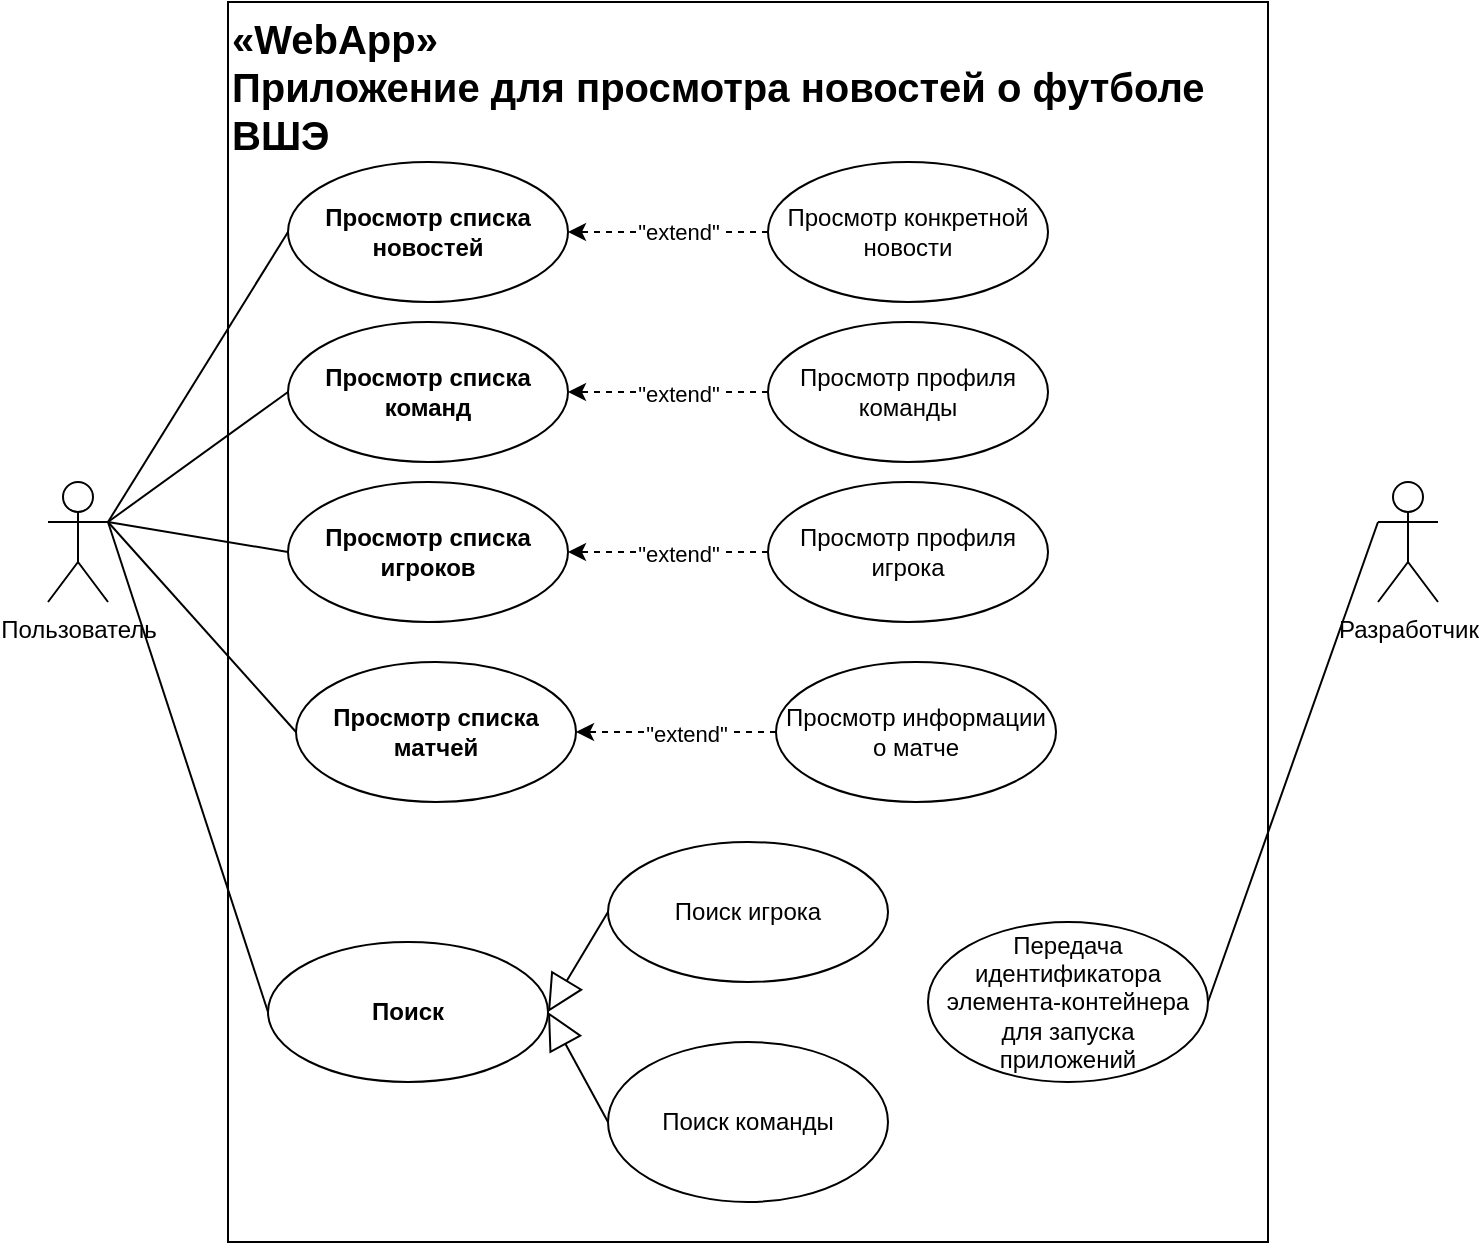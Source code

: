 <mxfile version="22.1.5" type="device">
  <diagram id="M_AETcQdwQwAWOD9jbfJ" name="Страница — 1">
    <mxGraphModel dx="875" dy="479" grid="1" gridSize="10" guides="1" tooltips="1" connect="1" arrows="1" fold="1" page="1" pageScale="1" pageWidth="827" pageHeight="1169" math="0" shadow="0">
      <root>
        <mxCell id="0" />
        <mxCell id="1" parent="0" />
        <mxCell id="FCP7pwKW39gZ4OMSLewV-25" value="&lt;div style=&quot;font-size: 20px;&quot;&gt;&lt;font style=&quot;font-size: 20px;&quot;&gt;«WebApp»&lt;/font&gt;&lt;/div&gt;&lt;div style=&quot;font-size: 20px;&quot;&gt;&lt;font style=&quot;font-size: 20px;&quot;&gt;Приложение для просмотра новостей о футболе ВШЭ&lt;font style=&quot;font-size: 20px;&quot;&gt;&lt;br&gt;&lt;/font&gt;&lt;/font&gt;&lt;/div&gt;" style="html=1;whiteSpace=wrap;align=left;verticalAlign=top;fontStyle=1" vertex="1" parent="1">
          <mxGeometry x="156" y="40" width="520" height="620" as="geometry" />
        </mxCell>
        <mxCell id="FCP7pwKW39gZ4OMSLewV-26" value="Пользователь" style="shape=umlActor;verticalLabelPosition=bottom;verticalAlign=top;html=1;outlineConnect=0;" vertex="1" parent="1">
          <mxGeometry x="66" y="280" width="30" height="60" as="geometry" />
        </mxCell>
        <mxCell id="FCP7pwKW39gZ4OMSLewV-27" value="Разработчик" style="shape=umlActor;verticalLabelPosition=bottom;verticalAlign=top;html=1;outlineConnect=0;" vertex="1" parent="1">
          <mxGeometry x="731" y="280" width="30" height="60" as="geometry" />
        </mxCell>
        <mxCell id="FCP7pwKW39gZ4OMSLewV-28" value="" style="endArrow=none;html=1;rounded=0;entryX=0;entryY=0.5;entryDx=0;entryDy=0;exitX=1;exitY=0.333;exitDx=0;exitDy=0;exitPerimeter=0;" edge="1" parent="1" source="FCP7pwKW39gZ4OMSLewV-26" target="FCP7pwKW39gZ4OMSLewV-32">
          <mxGeometry width="50" height="50" relative="1" as="geometry">
            <mxPoint x="-14" y="230" as="sourcePoint" />
            <mxPoint x="116" y="100" as="targetPoint" />
          </mxGeometry>
        </mxCell>
        <mxCell id="FCP7pwKW39gZ4OMSLewV-29" value="" style="endArrow=none;html=1;rounded=0;entryX=0;entryY=0.5;entryDx=0;entryDy=0;exitX=1;exitY=0.333;exitDx=0;exitDy=0;exitPerimeter=0;" edge="1" parent="1" source="FCP7pwKW39gZ4OMSLewV-26" target="FCP7pwKW39gZ4OMSLewV-33">
          <mxGeometry width="50" height="50" relative="1" as="geometry">
            <mxPoint x="46" y="280" as="sourcePoint" />
            <mxPoint x="176" y="220" as="targetPoint" />
          </mxGeometry>
        </mxCell>
        <mxCell id="FCP7pwKW39gZ4OMSLewV-31" value="" style="endArrow=none;html=1;rounded=0;entryX=0;entryY=0.5;entryDx=0;entryDy=0;exitX=1;exitY=0.333;exitDx=0;exitDy=0;exitPerimeter=0;" edge="1" parent="1" source="FCP7pwKW39gZ4OMSLewV-26" target="FCP7pwKW39gZ4OMSLewV-35">
          <mxGeometry width="50" height="50" relative="1" as="geometry">
            <mxPoint x="46" y="280" as="sourcePoint" />
            <mxPoint x="176" y="380" as="targetPoint" />
          </mxGeometry>
        </mxCell>
        <mxCell id="FCP7pwKW39gZ4OMSLewV-32" value="&lt;b&gt;Просмотр списка новостей&lt;br&gt;&lt;/b&gt;" style="ellipse;whiteSpace=wrap;html=1;" vertex="1" parent="1">
          <mxGeometry x="186" y="120" width="140" height="70" as="geometry" />
        </mxCell>
        <mxCell id="FCP7pwKW39gZ4OMSLewV-33" value="&lt;div&gt;&lt;b&gt;Просмотр списка игроков&lt;/b&gt;&lt;/div&gt;" style="ellipse;whiteSpace=wrap;html=1;" vertex="1" parent="1">
          <mxGeometry x="186" y="280" width="140" height="70" as="geometry" />
        </mxCell>
        <mxCell id="FCP7pwKW39gZ4OMSLewV-35" value="&lt;div&gt;Поиск&lt;/div&gt;" style="ellipse;whiteSpace=wrap;html=1;fontStyle=1" vertex="1" parent="1">
          <mxGeometry x="176" y="510" width="140" height="70" as="geometry" />
        </mxCell>
        <mxCell id="FCP7pwKW39gZ4OMSLewV-36" value="&lt;div&gt;Передача&lt;/div&gt;&lt;div&gt;идентификатора&lt;/div&gt;&lt;div&gt;элемента-&lt;span style=&quot;background-color: initial;&quot;&gt;контейнера&lt;/span&gt;&lt;/div&gt;&lt;div&gt;&lt;span style=&quot;background-color: initial;&quot;&gt;для запуска&lt;/span&gt;&lt;/div&gt;&lt;div&gt;&lt;span style=&quot;background-color: initial;&quot;&gt;приложений&lt;/span&gt;&lt;/div&gt;" style="ellipse;whiteSpace=wrap;html=1;" vertex="1" parent="1">
          <mxGeometry x="506" y="500" width="140" height="80" as="geometry" />
        </mxCell>
        <mxCell id="FCP7pwKW39gZ4OMSLewV-37" value="" style="endArrow=none;html=1;rounded=0;entryX=0;entryY=0.333;entryDx=0;entryDy=0;exitX=1;exitY=0.5;exitDx=0;exitDy=0;entryPerimeter=0;" edge="1" parent="1" source="FCP7pwKW39gZ4OMSLewV-36" target="FCP7pwKW39gZ4OMSLewV-27">
          <mxGeometry width="50" height="50" relative="1" as="geometry">
            <mxPoint x="711" y="225" as="sourcePoint" />
            <mxPoint x="851" y="170" as="targetPoint" />
          </mxGeometry>
        </mxCell>
        <mxCell id="FCP7pwKW39gZ4OMSLewV-42" value="&lt;b&gt;Просмотр списка команд&lt;br&gt;&lt;/b&gt;" style="ellipse;whiteSpace=wrap;html=1;" vertex="1" parent="1">
          <mxGeometry x="186" y="200" width="140" height="70" as="geometry" />
        </mxCell>
        <mxCell id="FCP7pwKW39gZ4OMSLewV-43" value="" style="endArrow=none;html=1;rounded=0;entryX=0;entryY=0.5;entryDx=0;entryDy=0;exitX=1;exitY=0.333;exitDx=0;exitDy=0;exitPerimeter=0;" edge="1" parent="1" source="FCP7pwKW39gZ4OMSLewV-26" target="FCP7pwKW39gZ4OMSLewV-42">
          <mxGeometry width="50" height="50" relative="1" as="geometry">
            <mxPoint x="46" y="370" as="sourcePoint" />
            <mxPoint x="136" y="165" as="targetPoint" />
          </mxGeometry>
        </mxCell>
        <mxCell id="FCP7pwKW39gZ4OMSLewV-44" value="&lt;div&gt;Поиск игрока&lt;/div&gt;" style="ellipse;whiteSpace=wrap;html=1;fontStyle=0" vertex="1" parent="1">
          <mxGeometry x="346" y="460" width="140" height="70" as="geometry" />
        </mxCell>
        <mxCell id="FCP7pwKW39gZ4OMSLewV-45" value="&lt;div&gt;Поиск команды&lt;/div&gt;" style="ellipse;whiteSpace=wrap;html=1;fontStyle=0" vertex="1" parent="1">
          <mxGeometry x="346" y="560" width="140" height="80" as="geometry" />
        </mxCell>
        <mxCell id="FCP7pwKW39gZ4OMSLewV-48" value="" style="endArrow=block;endSize=16;endFill=0;html=1;rounded=0;exitX=0;exitY=0.5;exitDx=0;exitDy=0;entryX=1;entryY=0.5;entryDx=0;entryDy=0;" edge="1" parent="1" source="FCP7pwKW39gZ4OMSLewV-45" target="FCP7pwKW39gZ4OMSLewV-35">
          <mxGeometry width="160" relative="1" as="geometry">
            <mxPoint x="376" y="570" as="sourcePoint" />
            <mxPoint x="536" y="570" as="targetPoint" />
          </mxGeometry>
        </mxCell>
        <mxCell id="FCP7pwKW39gZ4OMSLewV-49" value="" style="endArrow=block;endSize=16;endFill=0;html=1;rounded=0;exitX=0;exitY=0.5;exitDx=0;exitDy=0;entryX=1;entryY=0.5;entryDx=0;entryDy=0;" edge="1" parent="1" source="FCP7pwKW39gZ4OMSLewV-44" target="FCP7pwKW39gZ4OMSLewV-35">
          <mxGeometry width="160" relative="1" as="geometry">
            <mxPoint x="356" y="470" as="sourcePoint" />
            <mxPoint x="326" y="431" as="targetPoint" />
          </mxGeometry>
        </mxCell>
        <mxCell id="FCP7pwKW39gZ4OMSLewV-51" value="" style="edgeStyle=orthogonalEdgeStyle;rounded=0;orthogonalLoop=1;jettySize=auto;html=1;dashed=1;strokeWidth=1;" edge="1" parent="1" source="FCP7pwKW39gZ4OMSLewV-50" target="FCP7pwKW39gZ4OMSLewV-32">
          <mxGeometry relative="1" as="geometry" />
        </mxCell>
        <mxCell id="FCP7pwKW39gZ4OMSLewV-52" value="&quot;extend&quot;" style="edgeLabel;html=1;align=center;verticalAlign=middle;resizable=0;points=[];" vertex="1" connectable="0" parent="FCP7pwKW39gZ4OMSLewV-51">
          <mxGeometry x="0.352" y="1" relative="1" as="geometry">
            <mxPoint x="22" y="-1" as="offset" />
          </mxGeometry>
        </mxCell>
        <mxCell id="FCP7pwKW39gZ4OMSLewV-50" value="&lt;span style=&quot;font-weight: normal;&quot;&gt;Просмотр конкретной новости&lt;/span&gt;" style="ellipse;whiteSpace=wrap;html=1;fontStyle=1" vertex="1" parent="1">
          <mxGeometry x="426" y="120" width="140" height="70" as="geometry" />
        </mxCell>
        <mxCell id="FCP7pwKW39gZ4OMSLewV-53" value="" style="edgeStyle=orthogonalEdgeStyle;rounded=0;orthogonalLoop=1;jettySize=auto;html=1;dashed=1;strokeWidth=1;" edge="1" parent="1" source="FCP7pwKW39gZ4OMSLewV-55">
          <mxGeometry relative="1" as="geometry">
            <mxPoint x="326" y="235" as="targetPoint" />
          </mxGeometry>
        </mxCell>
        <mxCell id="FCP7pwKW39gZ4OMSLewV-54" value="&quot;extend&quot;" style="edgeLabel;html=1;align=center;verticalAlign=middle;resizable=0;points=[];" vertex="1" connectable="0" parent="FCP7pwKW39gZ4OMSLewV-53">
          <mxGeometry x="0.352" y="1" relative="1" as="geometry">
            <mxPoint x="22" y="-1" as="offset" />
          </mxGeometry>
        </mxCell>
        <mxCell id="FCP7pwKW39gZ4OMSLewV-55" value="&lt;span style=&quot;font-weight: normal;&quot;&gt;Просмотр профиля команды&lt;/span&gt;" style="ellipse;whiteSpace=wrap;html=1;fontStyle=1" vertex="1" parent="1">
          <mxGeometry x="426" y="200" width="140" height="70" as="geometry" />
        </mxCell>
        <mxCell id="FCP7pwKW39gZ4OMSLewV-57" value="" style="edgeStyle=orthogonalEdgeStyle;rounded=0;orthogonalLoop=1;jettySize=auto;html=1;dashed=1;strokeWidth=1;" edge="1" parent="1" source="FCP7pwKW39gZ4OMSLewV-59">
          <mxGeometry relative="1" as="geometry">
            <mxPoint x="326" y="315" as="targetPoint" />
          </mxGeometry>
        </mxCell>
        <mxCell id="FCP7pwKW39gZ4OMSLewV-58" value="&quot;extend&quot;" style="edgeLabel;html=1;align=center;verticalAlign=middle;resizable=0;points=[];" vertex="1" connectable="0" parent="FCP7pwKW39gZ4OMSLewV-57">
          <mxGeometry x="0.352" y="1" relative="1" as="geometry">
            <mxPoint x="22" y="-1" as="offset" />
          </mxGeometry>
        </mxCell>
        <mxCell id="FCP7pwKW39gZ4OMSLewV-59" value="&lt;span style=&quot;font-weight: normal;&quot;&gt;Просмотр профиля игрока&lt;/span&gt;" style="ellipse;whiteSpace=wrap;html=1;fontStyle=1" vertex="1" parent="1">
          <mxGeometry x="426" y="280" width="140" height="70" as="geometry" />
        </mxCell>
        <mxCell id="FCP7pwKW39gZ4OMSLewV-62" value="&lt;div&gt;&lt;b&gt;Просмотр списка матчей&lt;/b&gt;&lt;/div&gt;" style="ellipse;whiteSpace=wrap;html=1;" vertex="1" parent="1">
          <mxGeometry x="190" y="370" width="140" height="70" as="geometry" />
        </mxCell>
        <mxCell id="FCP7pwKW39gZ4OMSLewV-63" value="" style="edgeStyle=orthogonalEdgeStyle;rounded=0;orthogonalLoop=1;jettySize=auto;html=1;dashed=1;strokeWidth=1;" edge="1" parent="1" source="FCP7pwKW39gZ4OMSLewV-65">
          <mxGeometry relative="1" as="geometry">
            <mxPoint x="330" y="405" as="targetPoint" />
          </mxGeometry>
        </mxCell>
        <mxCell id="FCP7pwKW39gZ4OMSLewV-64" value="&quot;extend&quot;" style="edgeLabel;html=1;align=center;verticalAlign=middle;resizable=0;points=[];" vertex="1" connectable="0" parent="FCP7pwKW39gZ4OMSLewV-63">
          <mxGeometry x="0.352" y="1" relative="1" as="geometry">
            <mxPoint x="22" y="-1" as="offset" />
          </mxGeometry>
        </mxCell>
        <mxCell id="FCP7pwKW39gZ4OMSLewV-65" value="&lt;span style=&quot;font-weight: normal;&quot;&gt;Просмотр информации о матче&lt;/span&gt;" style="ellipse;whiteSpace=wrap;html=1;fontStyle=1" vertex="1" parent="1">
          <mxGeometry x="430" y="370" width="140" height="70" as="geometry" />
        </mxCell>
        <mxCell id="FCP7pwKW39gZ4OMSLewV-66" value="" style="endArrow=none;html=1;rounded=0;entryX=0;entryY=0.5;entryDx=0;entryDy=0;exitX=1;exitY=0.333;exitDx=0;exitDy=0;exitPerimeter=0;" edge="1" parent="1" source="FCP7pwKW39gZ4OMSLewV-26" target="FCP7pwKW39gZ4OMSLewV-62">
          <mxGeometry width="50" height="50" relative="1" as="geometry">
            <mxPoint x="106" y="310" as="sourcePoint" />
            <mxPoint x="196" y="325" as="targetPoint" />
          </mxGeometry>
        </mxCell>
      </root>
    </mxGraphModel>
  </diagram>
</mxfile>
